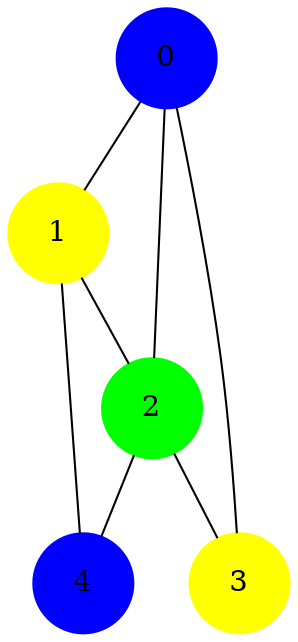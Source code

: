 graph Graph_сoloring { 
	node [shape=circle width=0.66 style=filled]
	0 [color = blue label="0"]
	1 [color = yellow label="1"]
	2 [color = green label="2"]
	3 [color = yellow label="3"]
	4 [color = blue label="4"]
	0 -- 1;
	0 -- 2;
	0 -- 3;
	1 -- 2;
	1 -- 4;
	2 -- 3;
	2 -- 4;
}